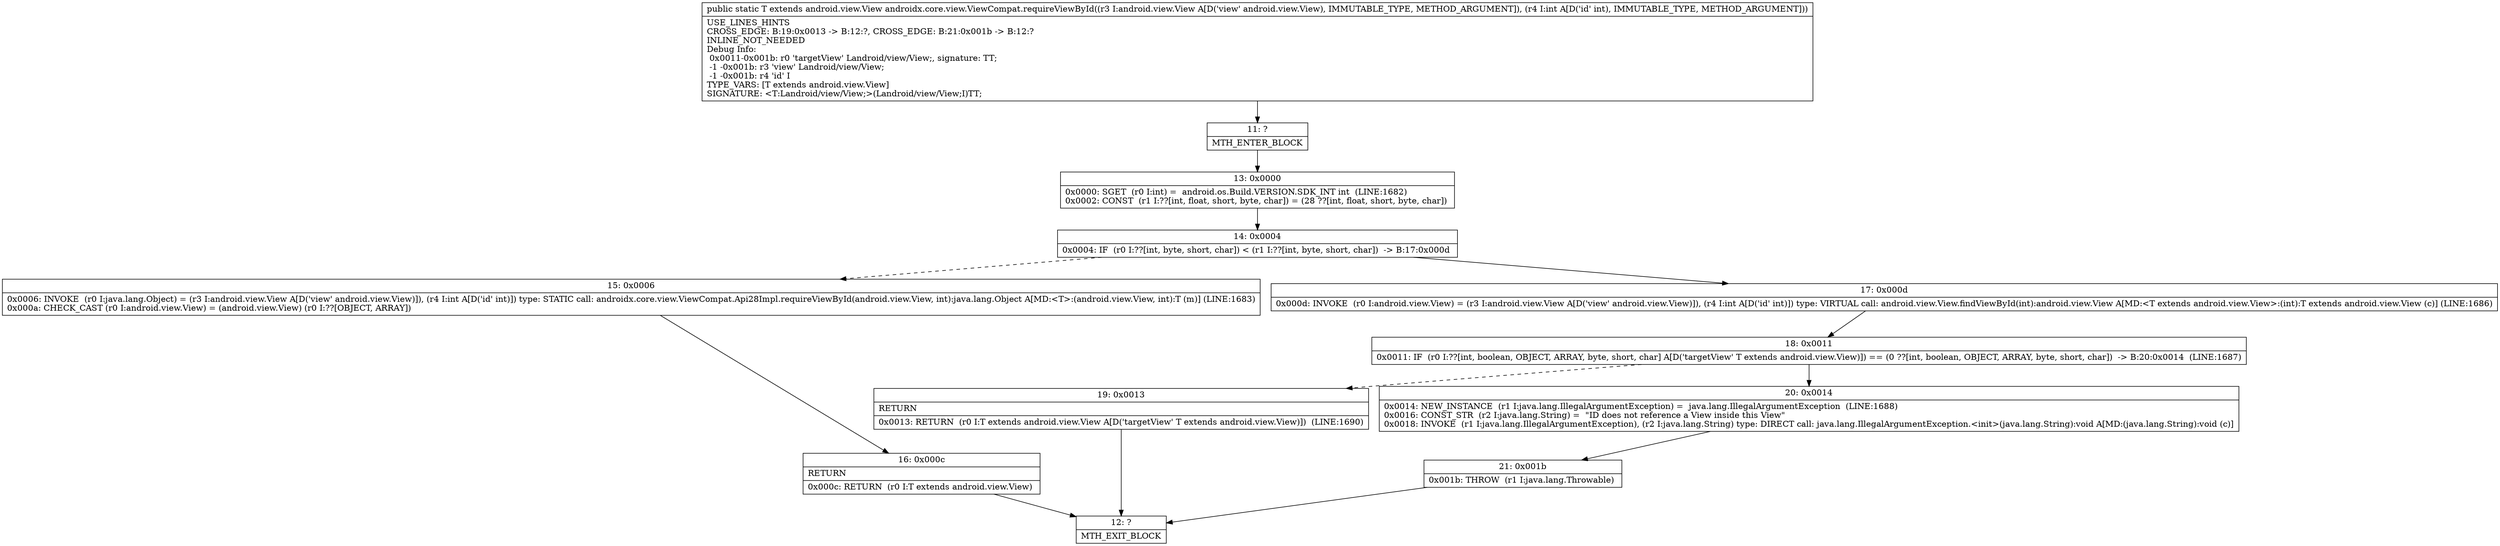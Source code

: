 digraph "CFG forandroidx.core.view.ViewCompat.requireViewById(Landroid\/view\/View;I)Landroid\/view\/View;" {
Node_11 [shape=record,label="{11\:\ ?|MTH_ENTER_BLOCK\l}"];
Node_13 [shape=record,label="{13\:\ 0x0000|0x0000: SGET  (r0 I:int) =  android.os.Build.VERSION.SDK_INT int  (LINE:1682)\l0x0002: CONST  (r1 I:??[int, float, short, byte, char]) = (28 ??[int, float, short, byte, char]) \l}"];
Node_14 [shape=record,label="{14\:\ 0x0004|0x0004: IF  (r0 I:??[int, byte, short, char]) \< (r1 I:??[int, byte, short, char])  \-\> B:17:0x000d \l}"];
Node_15 [shape=record,label="{15\:\ 0x0006|0x0006: INVOKE  (r0 I:java.lang.Object) = (r3 I:android.view.View A[D('view' android.view.View)]), (r4 I:int A[D('id' int)]) type: STATIC call: androidx.core.view.ViewCompat.Api28Impl.requireViewById(android.view.View, int):java.lang.Object A[MD:\<T\>:(android.view.View, int):T (m)] (LINE:1683)\l0x000a: CHECK_CAST (r0 I:android.view.View) = (android.view.View) (r0 I:??[OBJECT, ARRAY]) \l}"];
Node_16 [shape=record,label="{16\:\ 0x000c|RETURN\l|0x000c: RETURN  (r0 I:T extends android.view.View) \l}"];
Node_12 [shape=record,label="{12\:\ ?|MTH_EXIT_BLOCK\l}"];
Node_17 [shape=record,label="{17\:\ 0x000d|0x000d: INVOKE  (r0 I:android.view.View) = (r3 I:android.view.View A[D('view' android.view.View)]), (r4 I:int A[D('id' int)]) type: VIRTUAL call: android.view.View.findViewById(int):android.view.View A[MD:\<T extends android.view.View\>:(int):T extends android.view.View (c)] (LINE:1686)\l}"];
Node_18 [shape=record,label="{18\:\ 0x0011|0x0011: IF  (r0 I:??[int, boolean, OBJECT, ARRAY, byte, short, char] A[D('targetView' T extends android.view.View)]) == (0 ??[int, boolean, OBJECT, ARRAY, byte, short, char])  \-\> B:20:0x0014  (LINE:1687)\l}"];
Node_19 [shape=record,label="{19\:\ 0x0013|RETURN\l|0x0013: RETURN  (r0 I:T extends android.view.View A[D('targetView' T extends android.view.View)])  (LINE:1690)\l}"];
Node_20 [shape=record,label="{20\:\ 0x0014|0x0014: NEW_INSTANCE  (r1 I:java.lang.IllegalArgumentException) =  java.lang.IllegalArgumentException  (LINE:1688)\l0x0016: CONST_STR  (r2 I:java.lang.String) =  \"ID does not reference a View inside this View\" \l0x0018: INVOKE  (r1 I:java.lang.IllegalArgumentException), (r2 I:java.lang.String) type: DIRECT call: java.lang.IllegalArgumentException.\<init\>(java.lang.String):void A[MD:(java.lang.String):void (c)]\l}"];
Node_21 [shape=record,label="{21\:\ 0x001b|0x001b: THROW  (r1 I:java.lang.Throwable) \l}"];
MethodNode[shape=record,label="{public static T extends android.view.View androidx.core.view.ViewCompat.requireViewById((r3 I:android.view.View A[D('view' android.view.View), IMMUTABLE_TYPE, METHOD_ARGUMENT]), (r4 I:int A[D('id' int), IMMUTABLE_TYPE, METHOD_ARGUMENT]))  | USE_LINES_HINTS\lCROSS_EDGE: B:19:0x0013 \-\> B:12:?, CROSS_EDGE: B:21:0x001b \-\> B:12:?\lINLINE_NOT_NEEDED\lDebug Info:\l  0x0011\-0x001b: r0 'targetView' Landroid\/view\/View;, signature: TT;\l  \-1 \-0x001b: r3 'view' Landroid\/view\/View;\l  \-1 \-0x001b: r4 'id' I\lTYPE_VARS: [T extends android.view.View]\lSIGNATURE: \<T:Landroid\/view\/View;\>(Landroid\/view\/View;I)TT;\l}"];
MethodNode -> Node_11;Node_11 -> Node_13;
Node_13 -> Node_14;
Node_14 -> Node_15[style=dashed];
Node_14 -> Node_17;
Node_15 -> Node_16;
Node_16 -> Node_12;
Node_17 -> Node_18;
Node_18 -> Node_19[style=dashed];
Node_18 -> Node_20;
Node_19 -> Node_12;
Node_20 -> Node_21;
Node_21 -> Node_12;
}

